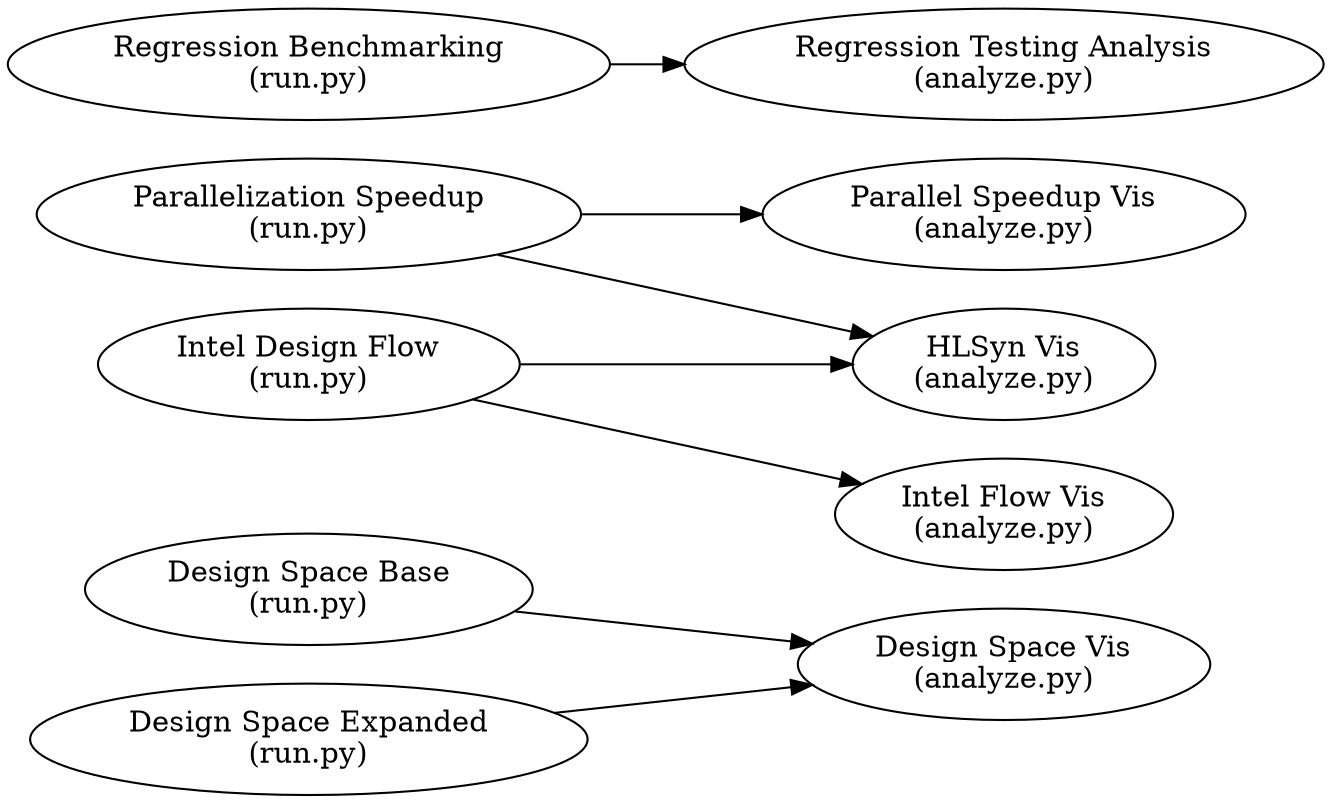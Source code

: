 digraph depends {
    rankdir=LR
    "Design Space Base" [label="Design Space Base\n(run.py)"]
    "Design Space Expanded" [label="Design Space Expanded\n(run.py)"]
    "Parallelization Speedup" [label="Parallelization Speedup\n(run.py)"]
    "Intel Design Flow" [label="Intel Design Flow\n(run.py)"]
    "Regression Benchmarking" [label="Regression Benchmarking\n(run.py)"]

    "Design Space Vis" [label="Design Space Vis\n(analyze.py)"]
    "Regression Testing Analysis" [label="Regression Testing Analysis\n(analyze.py)"]
    "HLSyn Vis" [label="HLSyn Vis\n(analyze.py)"]
    "Intel Flow Vis" [label="Intel Flow Vis\n(analyze.py)"]
    "Parallel Speedup Vis" [label="Parallel Speedup Vis\n(analyze.py)"]

    "Design Space Base" -> "Design Space Vis"
    "Design Space Expanded" -> "Design Space Vis"


    "Regression Benchmarking" -> "Regression Testing Analysis"

    "Parallelization Speedup" -> "Parallel Speedup Vis"

    "Intel Design Flow" -> "HLSyn Vis"
    "Parallelization Speedup" -> "HLSyn Vis"

    "Intel Design Flow" -> "Intel Flow Vis"
    
}